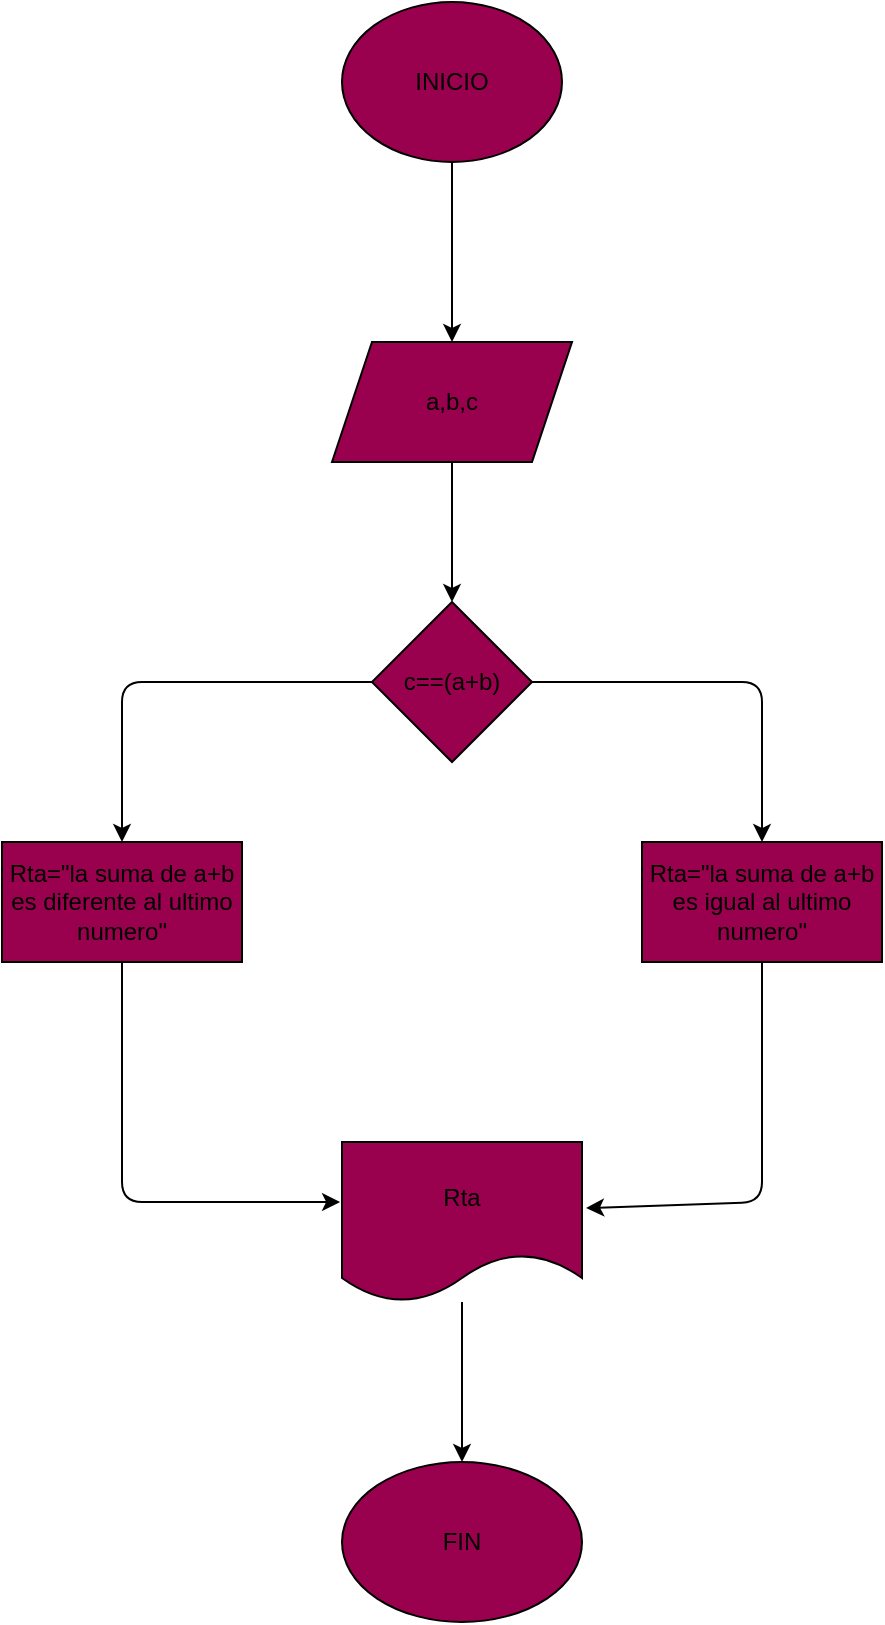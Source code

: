 <mxfile>
    <diagram id="HWiJoHhsyGrTn1KXPBQY" name="Página-1">
        <mxGraphModel dx="816" dy="480" grid="1" gridSize="10" guides="1" tooltips="1" connect="1" arrows="1" fold="1" page="1" pageScale="1" pageWidth="850" pageHeight="1100" math="0" shadow="0">
            <root>
                <mxCell id="0"/>
                <mxCell id="1" parent="0"/>
                <mxCell id="4" value="" style="edgeStyle=none;html=1;" edge="1" parent="1" source="2" target="3">
                    <mxGeometry relative="1" as="geometry"/>
                </mxCell>
                <mxCell id="2" value="INICIO" style="ellipse;whiteSpace=wrap;html=1;fillColor=#99004D;" vertex="1" parent="1">
                    <mxGeometry x="370" y="40" width="110" height="80" as="geometry"/>
                </mxCell>
                <mxCell id="6" value="" style="edgeStyle=none;html=1;" edge="1" parent="1" source="3" target="5">
                    <mxGeometry relative="1" as="geometry"/>
                </mxCell>
                <mxCell id="3" value="a,b,c" style="shape=parallelogram;perimeter=parallelogramPerimeter;whiteSpace=wrap;html=1;fixedSize=1;fillColor=#99004D;" vertex="1" parent="1">
                    <mxGeometry x="365" y="210" width="120" height="60" as="geometry"/>
                </mxCell>
                <mxCell id="8" value="" style="edgeStyle=none;html=1;" edge="1" parent="1" source="5" target="7">
                    <mxGeometry relative="1" as="geometry">
                        <Array as="points">
                            <mxPoint x="580" y="380"/>
                        </Array>
                    </mxGeometry>
                </mxCell>
                <mxCell id="10" value="" style="edgeStyle=none;html=1;" edge="1" parent="1" source="5" target="9">
                    <mxGeometry relative="1" as="geometry">
                        <Array as="points">
                            <mxPoint x="260" y="380"/>
                        </Array>
                    </mxGeometry>
                </mxCell>
                <mxCell id="5" value="c==(a+b)" style="rhombus;whiteSpace=wrap;html=1;fillColor=#99004D;" vertex="1" parent="1">
                    <mxGeometry x="385" y="340" width="80" height="80" as="geometry"/>
                </mxCell>
                <mxCell id="13" style="edgeStyle=none;html=1;exitX=0.5;exitY=1;exitDx=0;exitDy=0;entryX=1.017;entryY=0.413;entryDx=0;entryDy=0;entryPerimeter=0;" edge="1" parent="1" source="7" target="11">
                    <mxGeometry relative="1" as="geometry">
                        <Array as="points">
                            <mxPoint x="580" y="640"/>
                        </Array>
                    </mxGeometry>
                </mxCell>
                <mxCell id="7" value="Rta=&quot;la suma de a+b es igual al ultimo numero&quot;" style="whiteSpace=wrap;html=1;fillColor=#99004D;" vertex="1" parent="1">
                    <mxGeometry x="520" y="460" width="120" height="60" as="geometry"/>
                </mxCell>
                <mxCell id="12" value="" style="edgeStyle=none;html=1;entryX=-0.008;entryY=0.375;entryDx=0;entryDy=0;entryPerimeter=0;" edge="1" parent="1" source="9" target="11">
                    <mxGeometry relative="1" as="geometry">
                        <mxPoint x="400" y="640" as="targetPoint"/>
                        <Array as="points">
                            <mxPoint x="260" y="640"/>
                        </Array>
                    </mxGeometry>
                </mxCell>
                <mxCell id="9" value="Rta=&quot;la suma de a+b es diferente al ultimo numero&quot;" style="whiteSpace=wrap;html=1;fillColor=#99004D;" vertex="1" parent="1">
                    <mxGeometry x="200" y="460" width="120" height="60" as="geometry"/>
                </mxCell>
                <mxCell id="15" value="" style="edgeStyle=none;html=1;" edge="1" parent="1" source="11" target="14">
                    <mxGeometry relative="1" as="geometry"/>
                </mxCell>
                <mxCell id="11" value="Rta" style="shape=document;whiteSpace=wrap;html=1;boundedLbl=1;fillColor=#99004D;" vertex="1" parent="1">
                    <mxGeometry x="370" y="610" width="120" height="80" as="geometry"/>
                </mxCell>
                <mxCell id="14" value="FIN" style="ellipse;whiteSpace=wrap;html=1;fillColor=#99004D;" vertex="1" parent="1">
                    <mxGeometry x="370" y="770" width="120" height="80" as="geometry"/>
                </mxCell>
            </root>
        </mxGraphModel>
    </diagram>
</mxfile>